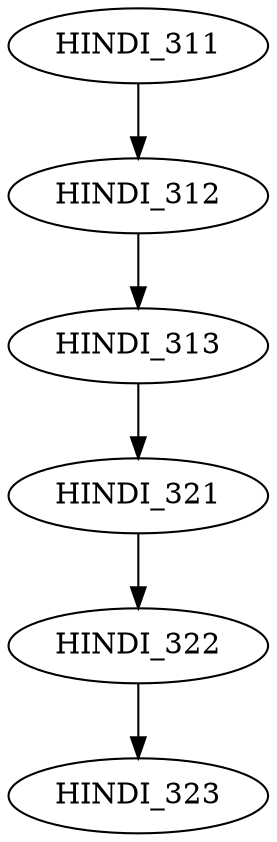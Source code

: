digraph G {
    edge [color=black];
    HINDI_311 -> HINDI_312;
    edge [color=black];
    HINDI_312 -> HINDI_313;
    edge [color=black];
    HINDI_313 -> HINDI_321;
    edge [color=black];
    HINDI_321 -> HINDI_322;
    edge [color=black];
    HINDI_322 -> HINDI_323;
}
